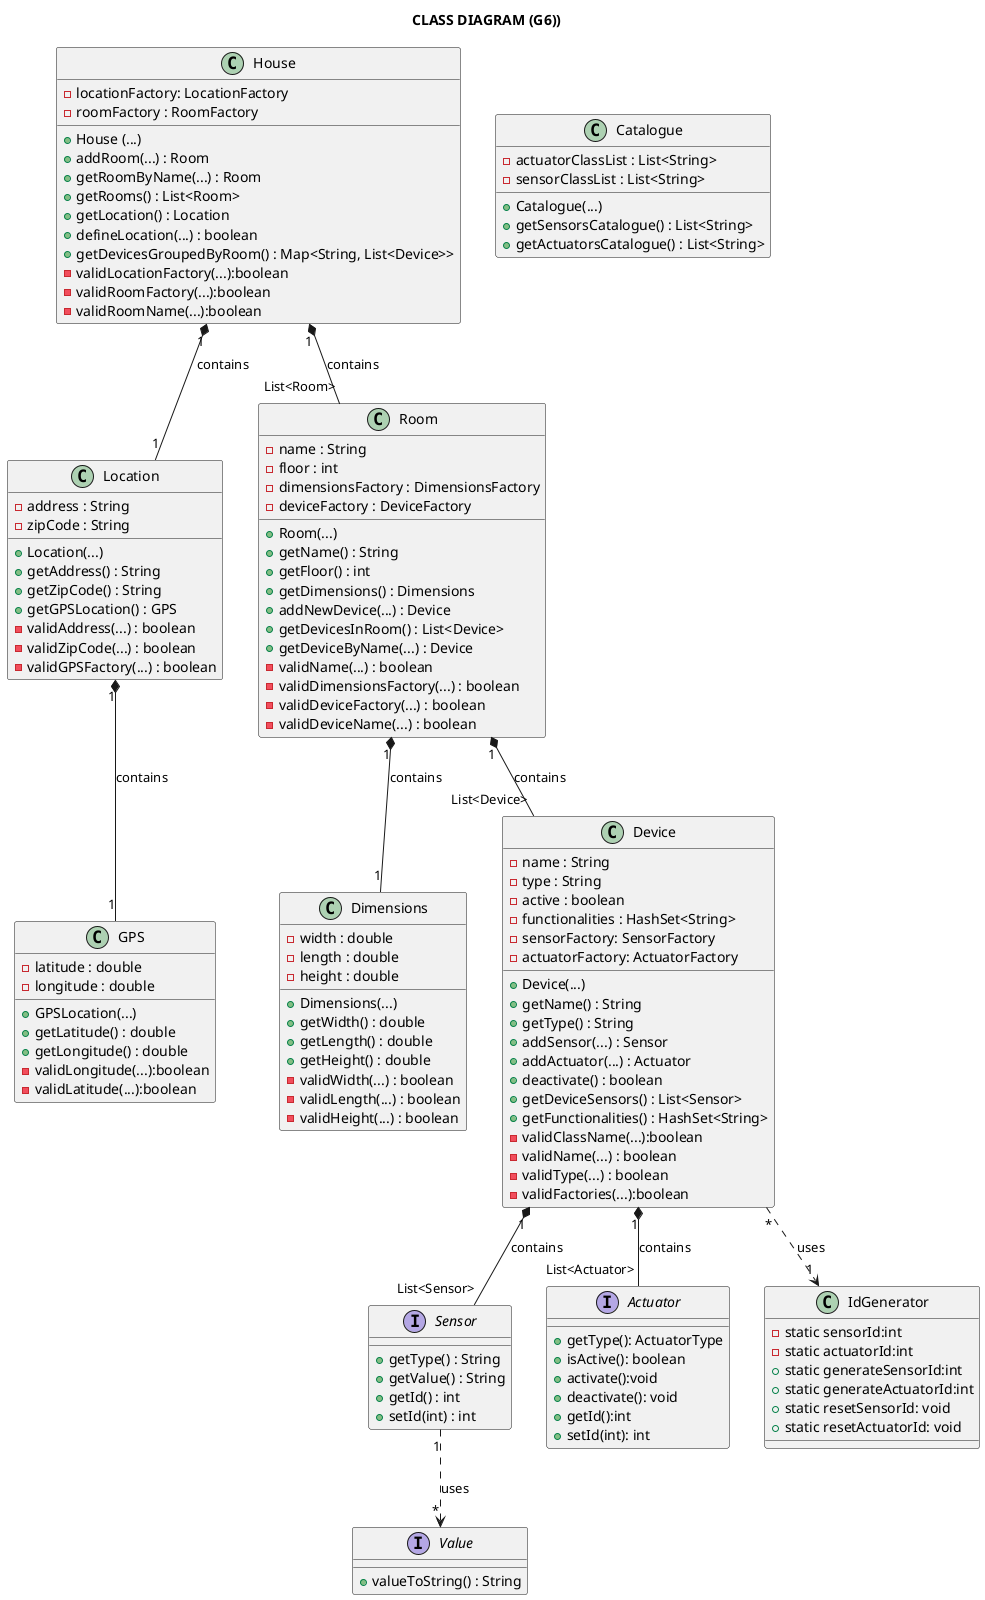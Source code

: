 @startuml

title CLASS DIAGRAM (G6))

class House {
  - locationFactory: LocationFactory
  - roomFactory : RoomFactory
  + House (...)
  + addRoom(...) : Room
  + getRoomByName(...) : Room
  + getRooms() : List<Room>
  + getLocation() : Location
  + defineLocation(...) : boolean
  + getDevicesGroupedByRoom() : Map<String, List<Device>>
  -validLocationFactory(...):boolean
  -validRoomFactory(...):boolean
  -validRoomName(...):boolean
}

class Catalogue {
  - actuatorClassList : List<String>
  - sensorClassList : List<String>
  +Catalogue(...)
  + getSensorsCatalogue() : List<String>
  + getActuatorsCatalogue() : List<String>
}

class Location {
  - address : String
  - zipCode : String

  + Location(...)
  + getAddress() : String
  + getZipCode() : String
  + getGPSLocation() : GPS
  -validAddress(...) : boolean
  -validZipCode(...) : boolean
  -validGPSFactory(...) : boolean
}

class GPS {
  - latitude : double
  - longitude : double
  + GPSLocation(...)
  + getLatitude() : double
  + getLongitude() : double
  -validLongitude(...):boolean
  -validLatitude(...):boolean
}

class Room {
  - name : String
  - floor : int
  - dimensionsFactory : DimensionsFactory
  - deviceFactory : DeviceFactory
  + Room(...)
  + getName() : String
  + getFloor() : int
  + getDimensions() : Dimensions
  + addNewDevice(...) : Device
  + getDevicesInRoom() : List<Device>
  + getDeviceByName(...) : Device
  -validName(...) : boolean
  -validDimensionsFactory(...) : boolean
  -validDeviceFactory(...) : boolean
  -validDeviceName(...) : boolean
}

class Dimensions {
  - width : double
  - length : double
  - height : double

  + Dimensions(...)
  + getWidth() : double
  + getLength() : double
  + getHeight() : double
  -validWidth(...) : boolean
  -validLength(...) : boolean
  -validHeight(...) : boolean
}

class Device {
  - name : String
  - type : String
  - active : boolean
  - functionalities : HashSet<String>
  - sensorFactory: SensorFactory
  - actuatorFactory: ActuatorFactory
  + Device(...)
  + getName() : String
  + getType() : String
  + addSensor(...) : Sensor
  + addActuator(...) : Actuator
  + deactivate() : boolean
  + getDeviceSensors() : List<Sensor>
  + getFunctionalities() : HashSet<String>
  -validClassName(...):boolean
  -validName(...) : boolean
  -validType(...) : boolean
  -validFactories(...):boolean
}

interface Sensor {
  + getType() : String
  + getValue() : String
  + getId() : int
  + setId(int) : int
}

interface Actuator{
    +getType(): ActuatorType
    +isActive(): boolean
    +activate():void
    +deactivate(): void
    +getId():int
    +setId(int): int
}


interface Value {
  + valueToString() : String
}

class IdGenerator{
- static sensorId:int
- static actuatorId:int
+ static generateSensorId:int
+ static generateActuatorId:int
+ static resetSensorId: void
+ static resetActuatorId: void
}

House "1" *-- "1" Location : contains
House "1" *-- "List<Room>" Room : contains

Location "1" *-- "1" GPS : contains

Room "1" *-- "List<Device>" Device : contains
Room "1" *-- "1" Dimensions : contains

Device "1" *-- "List<Sensor>" Sensor :  contains
Device "1" *-- "List<Actuator>" Actuator :  contains
Device "*" ..> "1" IdGenerator : uses
Sensor "1" ..> "*" Value : uses

@enduml